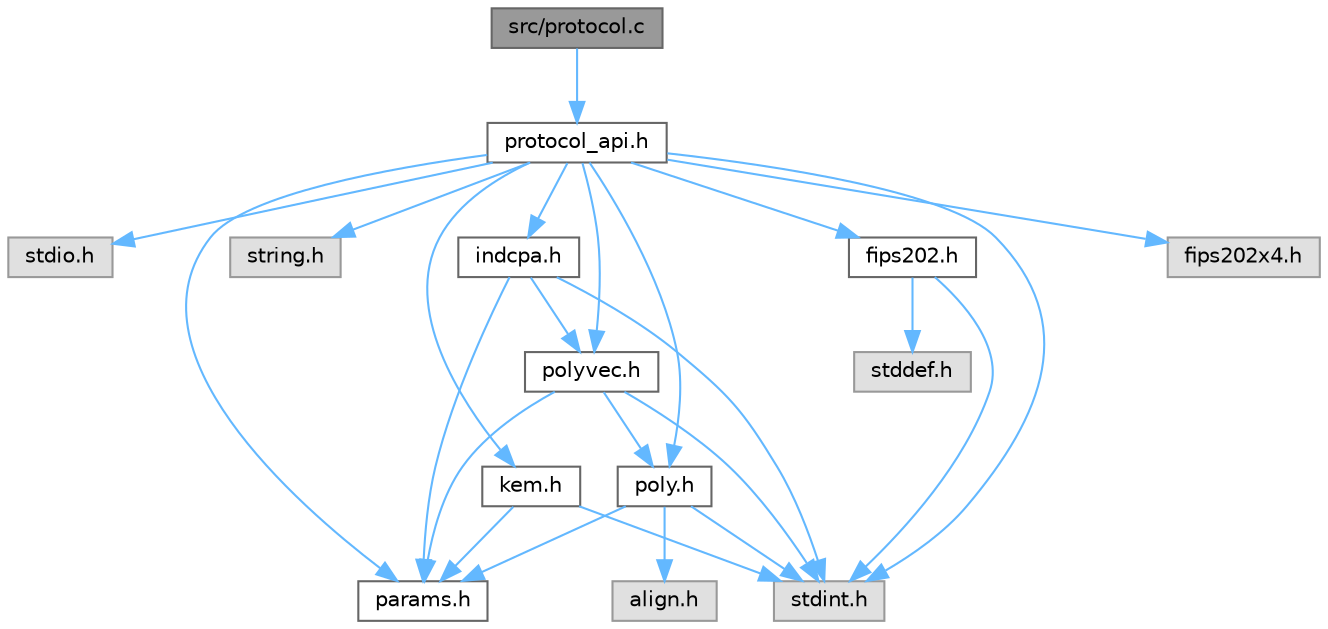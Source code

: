 digraph "src/protocol.c"
{
 // LATEX_PDF_SIZE
  bgcolor="transparent";
  edge [fontname=Helvetica,fontsize=10,labelfontname=Helvetica,labelfontsize=10];
  node [fontname=Helvetica,fontsize=10,shape=box,height=0.2,width=0.4];
  Node1 [id="Node000001",label="src/protocol.c",height=0.2,width=0.4,color="gray40", fillcolor="grey60", style="filled", fontcolor="black",tooltip=" "];
  Node1 -> Node2 [id="edge1_Node000001_Node000002",color="steelblue1",style="solid",tooltip=" "];
  Node2 [id="Node000002",label="protocol_api.h",height=0.2,width=0.4,color="grey40", fillcolor="white", style="filled",URL="$protocol__api_8h.html",tooltip="Header file containing functions and constants for SAP protocol operations (MLWE PQ SAP)."];
  Node2 -> Node3 [id="edge2_Node000002_Node000003",color="steelblue1",style="solid",tooltip=" "];
  Node3 [id="Node000003",label="stdio.h",height=0.2,width=0.4,color="grey60", fillcolor="#E0E0E0", style="filled",tooltip=" "];
  Node2 -> Node4 [id="edge3_Node000002_Node000004",color="steelblue1",style="solid",tooltip=" "];
  Node4 [id="Node000004",label="stdint.h",height=0.2,width=0.4,color="grey60", fillcolor="#E0E0E0", style="filled",tooltip=" "];
  Node2 -> Node5 [id="edge4_Node000002_Node000005",color="steelblue1",style="solid",tooltip=" "];
  Node5 [id="Node000005",label="string.h",height=0.2,width=0.4,color="grey60", fillcolor="#E0E0E0", style="filled",tooltip=" "];
  Node2 -> Node6 [id="edge5_Node000002_Node000006",color="steelblue1",style="solid",tooltip=" "];
  Node6 [id="Node000006",label="params.h",height=0.2,width=0.4,color="grey40", fillcolor="white", style="filled",URL="$params_8h.html",tooltip=" "];
  Node2 -> Node7 [id="edge6_Node000002_Node000007",color="steelblue1",style="solid",tooltip=" "];
  Node7 [id="Node000007",label="poly.h",height=0.2,width=0.4,color="grey40", fillcolor="white", style="filled",URL="$poly_8h.html",tooltip="This file defines the poly data structure and provides function declarations for operations on polyno..."];
  Node7 -> Node4 [id="edge7_Node000007_Node000004",color="steelblue1",style="solid",tooltip=" "];
  Node7 -> Node8 [id="edge8_Node000007_Node000008",color="steelblue1",style="solid",tooltip=" "];
  Node8 [id="Node000008",label="align.h",height=0.2,width=0.4,color="grey60", fillcolor="#E0E0E0", style="filled",tooltip=" "];
  Node7 -> Node6 [id="edge9_Node000007_Node000006",color="steelblue1",style="solid",tooltip=" "];
  Node2 -> Node9 [id="edge10_Node000002_Node000009",color="steelblue1",style="solid",tooltip=" "];
  Node9 [id="Node000009",label="polyvec.h",height=0.2,width=0.4,color="grey40", fillcolor="white", style="filled",URL="$polyvec_8h.html",tooltip="This file defines the polyvec data structure and provides function declarations for operations on pol..."];
  Node9 -> Node4 [id="edge11_Node000009_Node000004",color="steelblue1",style="solid",tooltip=" "];
  Node9 -> Node6 [id="edge12_Node000009_Node000006",color="steelblue1",style="solid",tooltip=" "];
  Node9 -> Node7 [id="edge13_Node000009_Node000007",color="steelblue1",style="solid",tooltip=" "];
  Node2 -> Node10 [id="edge14_Node000002_Node000010",color="steelblue1",style="solid",tooltip=" "];
  Node10 [id="Node000010",label="indcpa.h",height=0.2,width=0.4,color="grey40", fillcolor="white", style="filled",URL="$indcpa_8h.html",tooltip=" "];
  Node10 -> Node4 [id="edge15_Node000010_Node000004",color="steelblue1",style="solid",tooltip=" "];
  Node10 -> Node6 [id="edge16_Node000010_Node000006",color="steelblue1",style="solid",tooltip=" "];
  Node10 -> Node9 [id="edge17_Node000010_Node000009",color="steelblue1",style="solid",tooltip=" "];
  Node2 -> Node11 [id="edge18_Node000002_Node000011",color="steelblue1",style="solid",tooltip=" "];
  Node11 [id="Node000011",label="kem.h",height=0.2,width=0.4,color="grey40", fillcolor="white", style="filled",URL="$kem_8h.html",tooltip="Declarations of functions for the Key Encapsulation Mechanism (KEM)."];
  Node11 -> Node4 [id="edge19_Node000011_Node000004",color="steelblue1",style="solid",tooltip=" "];
  Node11 -> Node6 [id="edge20_Node000011_Node000006",color="steelblue1",style="solid",tooltip=" "];
  Node2 -> Node12 [id="edge21_Node000002_Node000012",color="steelblue1",style="solid",tooltip=" "];
  Node12 [id="Node000012",label="fips202.h",height=0.2,width=0.4,color="grey40", fillcolor="white", style="filled",URL="$fips202_8h.html",tooltip="Header file for SHA-3 and SHAKE cryptographic hash functions (FIPS 202 standard)."];
  Node12 -> Node13 [id="edge22_Node000012_Node000013",color="steelblue1",style="solid",tooltip=" "];
  Node13 [id="Node000013",label="stddef.h",height=0.2,width=0.4,color="grey60", fillcolor="#E0E0E0", style="filled",tooltip=" "];
  Node12 -> Node4 [id="edge23_Node000012_Node000004",color="steelblue1",style="solid",tooltip=" "];
  Node2 -> Node14 [id="edge24_Node000002_Node000014",color="steelblue1",style="solid",tooltip=" "];
  Node14 [id="Node000014",label="fips202x4.h",height=0.2,width=0.4,color="grey60", fillcolor="#E0E0E0", style="filled",tooltip=" "];
}
